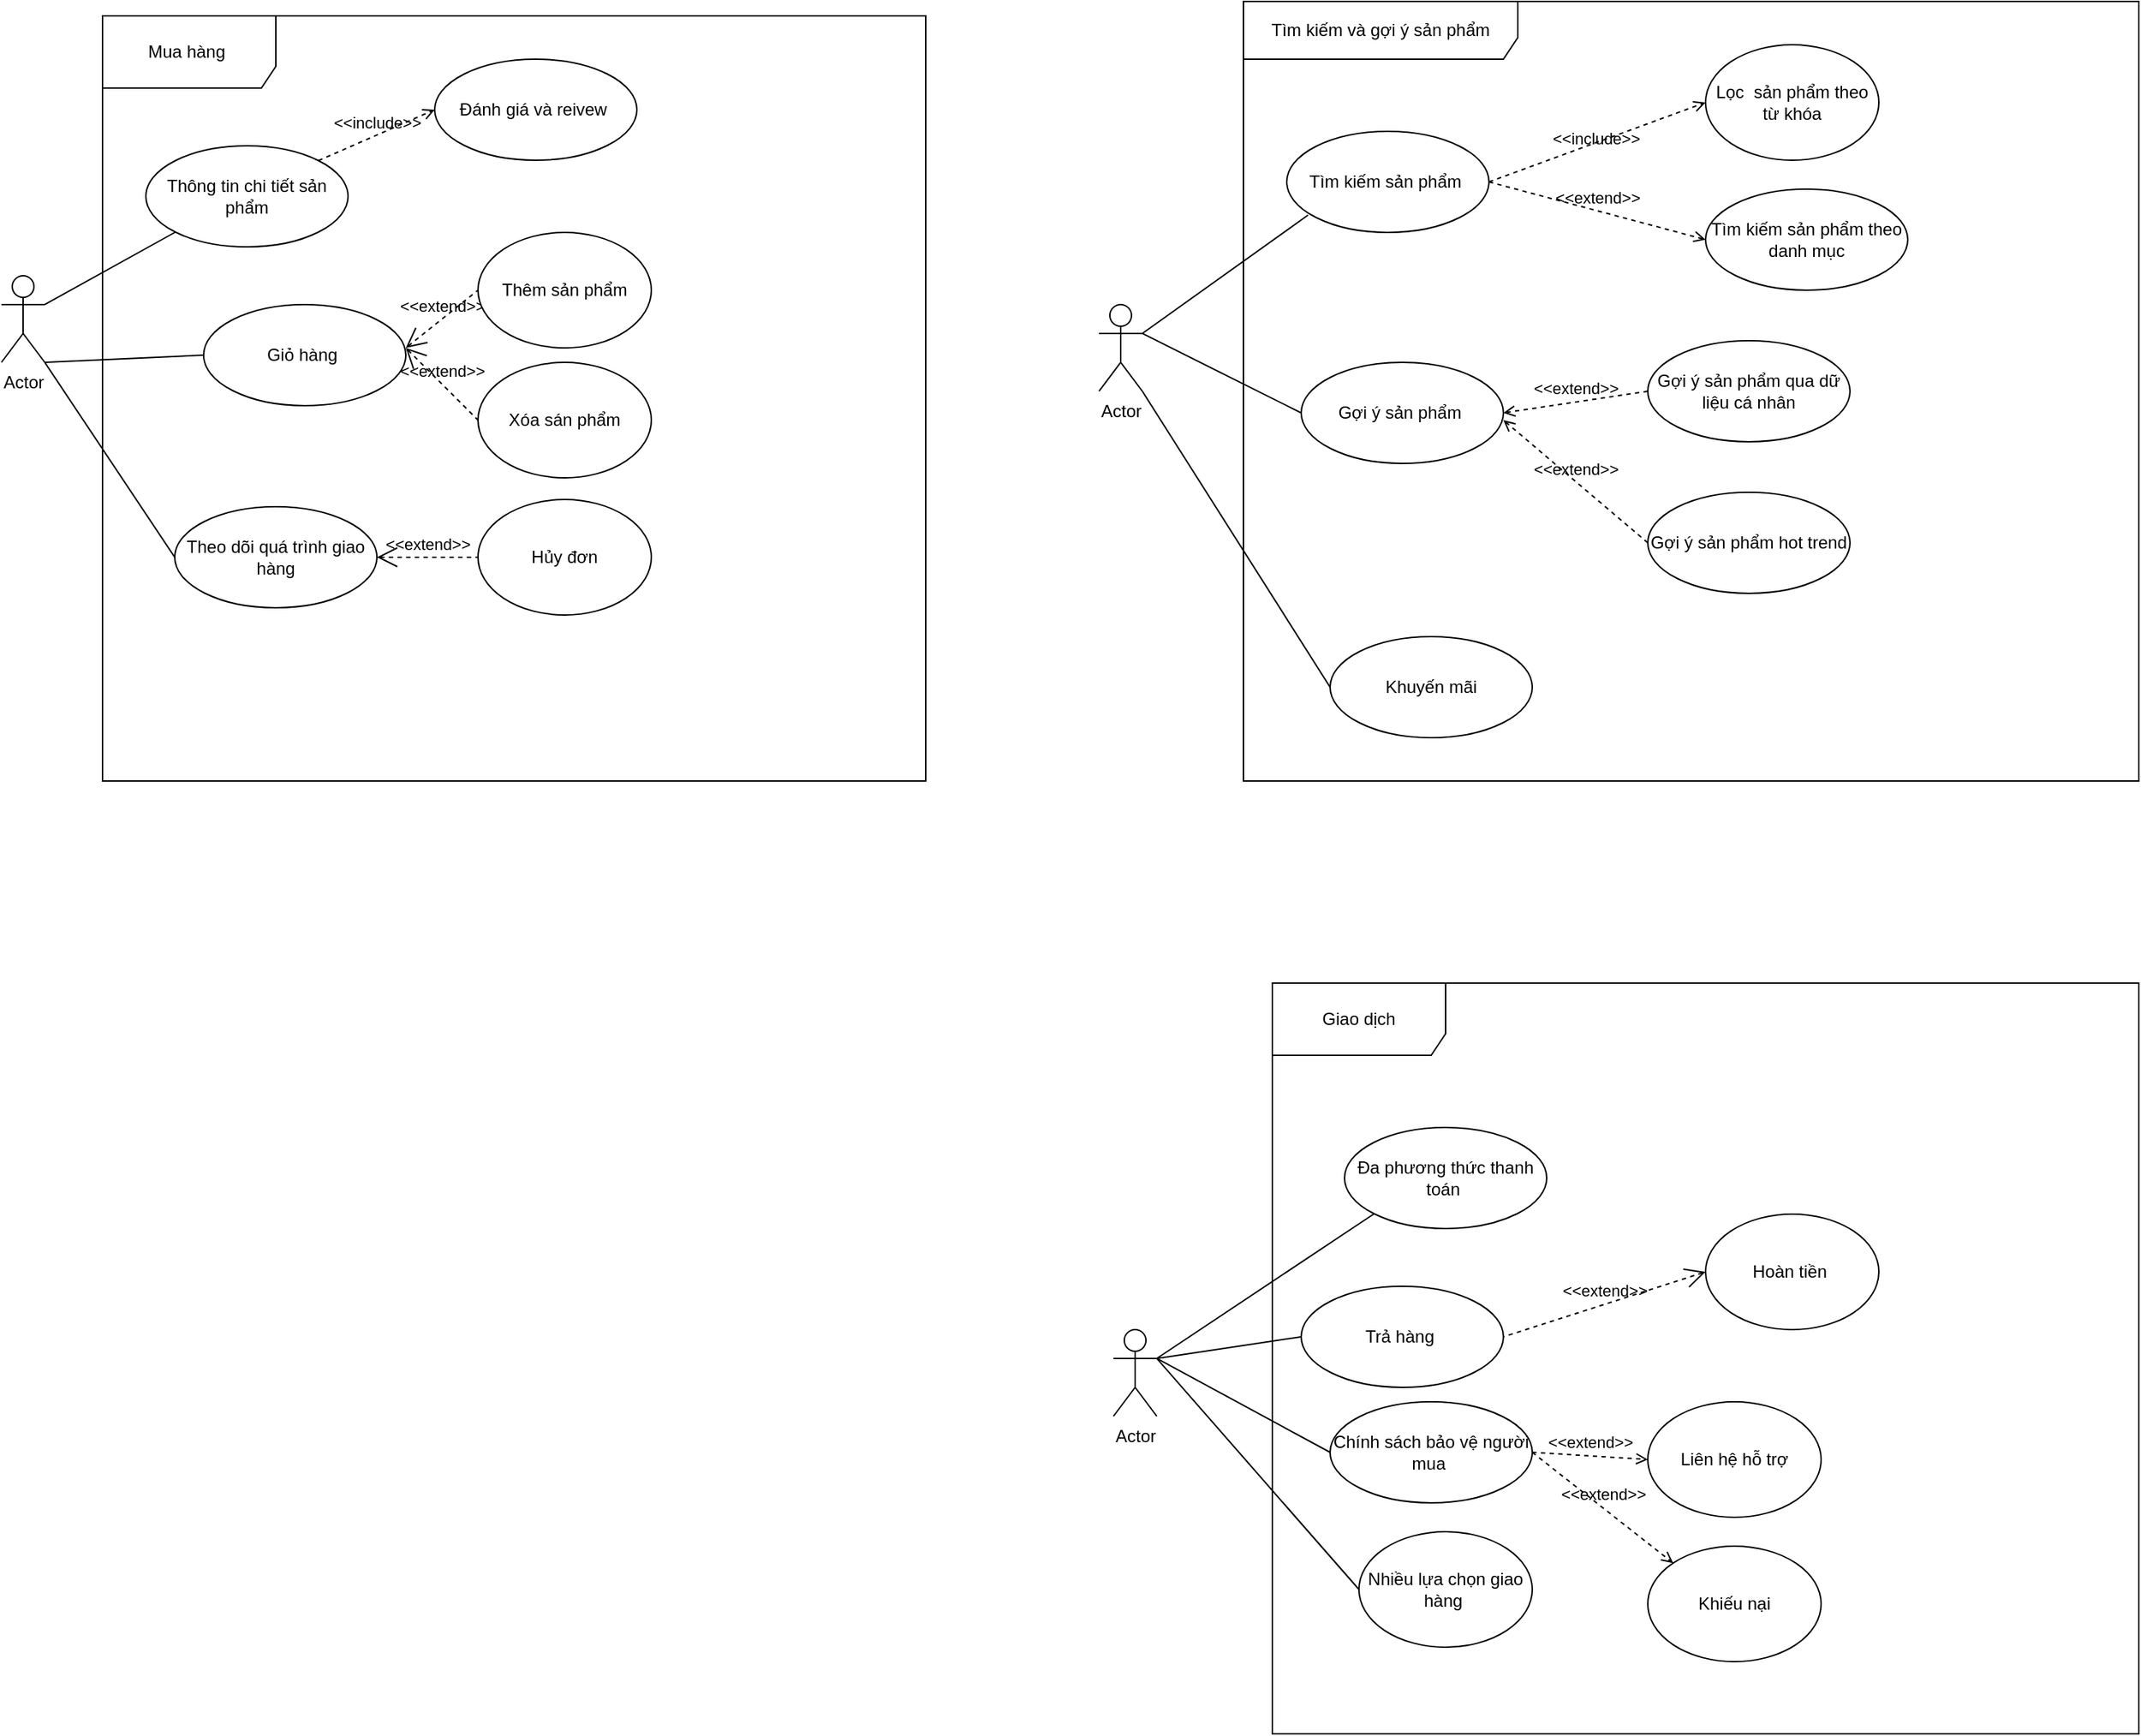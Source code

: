 <mxfile version="26.1.1">
  <diagram name="Trang-1" id="1v5QNmgpW-E35e3ePi3R">
    <mxGraphModel dx="3695" dy="1494" grid="1" gridSize="10" guides="1" tooltips="1" connect="1" arrows="1" fold="1" page="1" pageScale="1" pageWidth="827" pageHeight="1169" math="0" shadow="0">
      <root>
        <mxCell id="0" />
        <mxCell id="1" parent="0" />
        <mxCell id="I32CnrrPBJyiHDefyji5-1" value="Actor" style="shape=umlActor;verticalLabelPosition=bottom;verticalAlign=top;html=1;" parent="1" vertex="1">
          <mxGeometry x="50" y="270" width="30" height="60" as="geometry" />
        </mxCell>
        <mxCell id="I32CnrrPBJyiHDefyji5-5" value="Tìm kiếm sản phẩm&amp;nbsp;" style="ellipse;whiteSpace=wrap;html=1;" parent="1" vertex="1">
          <mxGeometry x="180" y="150" width="140" height="70" as="geometry" />
        </mxCell>
        <mxCell id="I32CnrrPBJyiHDefyji5-6" value="Tìm kiếm sản phẩm theo danh mục" style="ellipse;whiteSpace=wrap;html=1;" parent="1" vertex="1">
          <mxGeometry x="470" y="190" width="140" height="70" as="geometry" />
        </mxCell>
        <mxCell id="I32CnrrPBJyiHDefyji5-7" value="Gợi ý sản phẩm&amp;nbsp;" style="ellipse;whiteSpace=wrap;html=1;" parent="1" vertex="1">
          <mxGeometry x="190" y="310" width="140" height="70" as="geometry" />
        </mxCell>
        <mxCell id="I32CnrrPBJyiHDefyji5-8" value="Khuyến mãi" style="ellipse;whiteSpace=wrap;html=1;" parent="1" vertex="1">
          <mxGeometry x="210" y="500" width="140" height="70" as="geometry" />
        </mxCell>
        <mxCell id="I32CnrrPBJyiHDefyji5-9" value="Gợi ý sản phẩm qua dữ liệu cá nhân" style="ellipse;whiteSpace=wrap;html=1;" parent="1" vertex="1">
          <mxGeometry x="430" y="295" width="140" height="70" as="geometry" />
        </mxCell>
        <mxCell id="I32CnrrPBJyiHDefyji5-10" value="Gợi ý sản phẩm hot trend" style="ellipse;whiteSpace=wrap;html=1;" parent="1" vertex="1">
          <mxGeometry x="430" y="400" width="140" height="70" as="geometry" />
        </mxCell>
        <mxCell id="I32CnrrPBJyiHDefyji5-11" value="Tìm kiếm và gợi ý sản phẩm" style="shape=umlFrame;whiteSpace=wrap;html=1;pointerEvents=0;width=190;height=40;" parent="1" vertex="1">
          <mxGeometry x="150" y="60" width="620" height="540" as="geometry" />
        </mxCell>
        <mxCell id="I32CnrrPBJyiHDefyji5-14" value="" style="endArrow=none;html=1;rounded=0;exitX=1;exitY=0.333;exitDx=0;exitDy=0;exitPerimeter=0;entryX=0.105;entryY=0.829;entryDx=0;entryDy=0;entryPerimeter=0;" parent="1" source="I32CnrrPBJyiHDefyji5-1" target="I32CnrrPBJyiHDefyji5-5" edge="1">
          <mxGeometry relative="1" as="geometry">
            <mxPoint x="340" y="250" as="sourcePoint" />
            <mxPoint x="500" y="250" as="targetPoint" />
          </mxGeometry>
        </mxCell>
        <mxCell id="I32CnrrPBJyiHDefyji5-16" value="" style="endArrow=none;html=1;rounded=0;exitX=1;exitY=0.333;exitDx=0;exitDy=0;exitPerimeter=0;entryX=0;entryY=0.5;entryDx=0;entryDy=0;" parent="1" source="I32CnrrPBJyiHDefyji5-1" target="I32CnrrPBJyiHDefyji5-7" edge="1">
          <mxGeometry relative="1" as="geometry">
            <mxPoint x="340" y="250" as="sourcePoint" />
            <mxPoint x="500" y="250" as="targetPoint" />
          </mxGeometry>
        </mxCell>
        <mxCell id="I32CnrrPBJyiHDefyji5-17" value="" style="endArrow=none;html=1;rounded=0;exitX=1;exitY=1;exitDx=0;exitDy=0;exitPerimeter=0;entryX=0;entryY=0.5;entryDx=0;entryDy=0;" parent="1" source="I32CnrrPBJyiHDefyji5-1" target="I32CnrrPBJyiHDefyji5-8" edge="1">
          <mxGeometry relative="1" as="geometry">
            <mxPoint x="230" y="300" as="sourcePoint" />
            <mxPoint x="500" y="250" as="targetPoint" />
          </mxGeometry>
        </mxCell>
        <mxCell id="I32CnrrPBJyiHDefyji5-20" value="Mua hàng&amp;nbsp;" style="shape=umlFrame;whiteSpace=wrap;html=1;pointerEvents=0;width=120;height=50;" parent="1" vertex="1">
          <mxGeometry x="-640" y="70" width="570" height="530" as="geometry" />
        </mxCell>
        <mxCell id="I32CnrrPBJyiHDefyji5-21" value="Thông tin chi tiết sản phẩm" style="ellipse;whiteSpace=wrap;html=1;" parent="1" vertex="1">
          <mxGeometry x="-610" y="160" width="140" height="70" as="geometry" />
        </mxCell>
        <mxCell id="I32CnrrPBJyiHDefyji5-22" value="Đánh giá và reivew&amp;nbsp;" style="ellipse;whiteSpace=wrap;html=1;" parent="1" vertex="1">
          <mxGeometry x="-410" y="100" width="140" height="70" as="geometry" />
        </mxCell>
        <mxCell id="I32CnrrPBJyiHDefyji5-23" value="Giỏ hàng&amp;nbsp;" style="ellipse;whiteSpace=wrap;html=1;" parent="1" vertex="1">
          <mxGeometry x="-570" y="270" width="140" height="70" as="geometry" />
        </mxCell>
        <mxCell id="I32CnrrPBJyiHDefyji5-24" value="Theo dõi quá trình giao hàng" style="ellipse;whiteSpace=wrap;html=1;" parent="1" vertex="1">
          <mxGeometry x="-590" y="410" width="140" height="70" as="geometry" />
        </mxCell>
        <mxCell id="I32CnrrPBJyiHDefyji5-26" value="Actor" style="shape=umlActor;verticalLabelPosition=bottom;verticalAlign=top;html=1;" parent="1" vertex="1">
          <mxGeometry x="-710" y="250" width="30" height="60" as="geometry" />
        </mxCell>
        <mxCell id="I32CnrrPBJyiHDefyji5-27" value="" style="endArrow=none;html=1;rounded=0;exitX=1;exitY=0.333;exitDx=0;exitDy=0;exitPerimeter=0;entryX=0;entryY=1;entryDx=0;entryDy=0;" parent="1" source="I32CnrrPBJyiHDefyji5-26" target="I32CnrrPBJyiHDefyji5-21" edge="1">
          <mxGeometry relative="1" as="geometry">
            <mxPoint x="-580" y="220" as="sourcePoint" />
            <mxPoint x="-420" y="220" as="targetPoint" />
          </mxGeometry>
        </mxCell>
        <mxCell id="I32CnrrPBJyiHDefyji5-30" value="" style="endArrow=none;html=1;rounded=0;exitX=1;exitY=1;exitDx=0;exitDy=0;exitPerimeter=0;entryX=0;entryY=0.5;entryDx=0;entryDy=0;" parent="1" source="I32CnrrPBJyiHDefyji5-26" target="I32CnrrPBJyiHDefyji5-23" edge="1">
          <mxGeometry relative="1" as="geometry">
            <mxPoint x="-580" y="220" as="sourcePoint" />
            <mxPoint x="-420" y="220" as="targetPoint" />
          </mxGeometry>
        </mxCell>
        <mxCell id="I32CnrrPBJyiHDefyji5-31" value="" style="endArrow=none;html=1;rounded=0;exitX=1;exitY=1;exitDx=0;exitDy=0;exitPerimeter=0;entryX=0;entryY=0.5;entryDx=0;entryDy=0;" parent="1" source="I32CnrrPBJyiHDefyji5-26" target="I32CnrrPBJyiHDefyji5-24" edge="1">
          <mxGeometry relative="1" as="geometry">
            <mxPoint x="-580" y="220" as="sourcePoint" />
            <mxPoint x="-420" y="220" as="targetPoint" />
          </mxGeometry>
        </mxCell>
        <mxCell id="L-Wov4_XpNil5XZy_HoD-1" value="&amp;lt;&amp;lt;include&amp;gt;&amp;gt;" style="html=1;verticalAlign=bottom;labelBackgroundColor=none;endArrow=open;endFill=0;dashed=1;rounded=0;entryX=0;entryY=0.5;entryDx=0;entryDy=0;exitX=1;exitY=0.5;exitDx=0;exitDy=0;" parent="1" source="I32CnrrPBJyiHDefyji5-5" target="L-Wov4_XpNil5XZy_HoD-2" edge="1">
          <mxGeometry x="-0.044" y="-6" width="160" relative="1" as="geometry">
            <mxPoint x="320" y="170" as="sourcePoint" />
            <mxPoint x="320" y="185" as="targetPoint" />
            <mxPoint as="offset" />
          </mxGeometry>
        </mxCell>
        <mxCell id="L-Wov4_XpNil5XZy_HoD-2" value="Lọc&amp;nbsp; sản phẩm theo từ khóa" style="ellipse;whiteSpace=wrap;html=1;" parent="1" vertex="1">
          <mxGeometry x="470" y="90" width="120" height="80" as="geometry" />
        </mxCell>
        <mxCell id="L-Wov4_XpNil5XZy_HoD-5" value="&amp;lt;&amp;lt;extend&amp;gt;&amp;gt;" style="html=1;verticalAlign=bottom;labelBackgroundColor=none;endArrow=open;endFill=0;dashed=1;rounded=0;exitX=0;exitY=0.5;exitDx=0;exitDy=0;entryX=1;entryY=0.5;entryDx=0;entryDy=0;" parent="1" source="I32CnrrPBJyiHDefyji5-9" target="I32CnrrPBJyiHDefyji5-7" edge="1">
          <mxGeometry width="160" relative="1" as="geometry">
            <mxPoint x="450" y="310" as="sourcePoint" />
            <mxPoint x="610" y="310" as="targetPoint" />
          </mxGeometry>
        </mxCell>
        <mxCell id="L-Wov4_XpNil5XZy_HoD-8" value="&amp;lt;&amp;lt;extend&amp;gt;&amp;gt;" style="html=1;verticalAlign=bottom;labelBackgroundColor=none;endArrow=open;endFill=0;dashed=1;rounded=0;exitX=0;exitY=0.5;exitDx=0;exitDy=0;" parent="1" source="I32CnrrPBJyiHDefyji5-10" edge="1">
          <mxGeometry width="160" relative="1" as="geometry">
            <mxPoint x="470" y="350" as="sourcePoint" />
            <mxPoint x="330" y="350" as="targetPoint" />
          </mxGeometry>
        </mxCell>
        <mxCell id="L-Wov4_XpNil5XZy_HoD-11" value="&amp;lt;&amp;lt;extend&amp;gt;&amp;gt;" style="html=1;verticalAlign=bottom;labelBackgroundColor=none;endArrow=open;endFill=0;dashed=1;rounded=0;exitX=1;exitY=0.5;exitDx=0;exitDy=0;entryX=0;entryY=0.5;entryDx=0;entryDy=0;" parent="1" source="I32CnrrPBJyiHDefyji5-5" target="I32CnrrPBJyiHDefyji5-6" edge="1">
          <mxGeometry width="160" relative="1" as="geometry">
            <mxPoint x="440" y="340" as="sourcePoint" />
            <mxPoint x="340" y="355" as="targetPoint" />
          </mxGeometry>
        </mxCell>
        <mxCell id="L-Wov4_XpNil5XZy_HoD-15" value="&amp;lt;&amp;lt;include&amp;gt;&amp;gt;" style="html=1;verticalAlign=bottom;labelBackgroundColor=none;endArrow=open;endFill=0;dashed=1;rounded=0;exitX=1;exitY=0;exitDx=0;exitDy=0;entryX=0;entryY=0.5;entryDx=0;entryDy=0;" parent="1" source="I32CnrrPBJyiHDefyji5-21" target="I32CnrrPBJyiHDefyji5-22" edge="1">
          <mxGeometry width="160" relative="1" as="geometry">
            <mxPoint x="-430" y="300" as="sourcePoint" />
            <mxPoint x="-270" y="300" as="targetPoint" />
          </mxGeometry>
        </mxCell>
        <mxCell id="L-Wov4_XpNil5XZy_HoD-17" value="&amp;lt;&amp;lt;extend&amp;gt;&amp;gt;" style="edgeStyle=none;html=1;startArrow=open;endArrow=none;startSize=12;verticalAlign=bottom;dashed=1;labelBackgroundColor=none;rounded=0;entryX=0;entryY=0.5;entryDx=0;entryDy=0;" parent="1" target="L-Wov4_XpNil5XZy_HoD-22" edge="1">
          <mxGeometry width="160" relative="1" as="geometry">
            <mxPoint x="-430" y="300" as="sourcePoint" />
            <mxPoint x="-270" y="300" as="targetPoint" />
          </mxGeometry>
        </mxCell>
        <mxCell id="L-Wov4_XpNil5XZy_HoD-20" value="&amp;lt;&amp;lt;extend&amp;gt;&amp;gt;" style="edgeStyle=none;html=1;startArrow=open;endArrow=none;startSize=12;verticalAlign=bottom;dashed=1;labelBackgroundColor=none;rounded=0;entryX=0;entryY=0.5;entryDx=0;entryDy=0;" parent="1" target="L-Wov4_XpNil5XZy_HoD-21" edge="1">
          <mxGeometry width="160" relative="1" as="geometry">
            <mxPoint x="-430" y="300" as="sourcePoint" />
            <mxPoint x="-270" y="300" as="targetPoint" />
          </mxGeometry>
        </mxCell>
        <mxCell id="L-Wov4_XpNil5XZy_HoD-21" value="Thêm sản phẩm" style="ellipse;whiteSpace=wrap;html=1;" parent="1" vertex="1">
          <mxGeometry x="-380" y="220" width="120" height="80" as="geometry" />
        </mxCell>
        <mxCell id="L-Wov4_XpNil5XZy_HoD-22" value="Xóa sán phẩm" style="ellipse;whiteSpace=wrap;html=1;" parent="1" vertex="1">
          <mxGeometry x="-380" y="310" width="120" height="80" as="geometry" />
        </mxCell>
        <mxCell id="L-Wov4_XpNil5XZy_HoD-25" value="Hủy đơn" style="ellipse;whiteSpace=wrap;html=1;" parent="1" vertex="1">
          <mxGeometry x="-380" y="405" width="120" height="80" as="geometry" />
        </mxCell>
        <mxCell id="L-Wov4_XpNil5XZy_HoD-26" value="&amp;lt;&amp;lt;extend&amp;gt;&amp;gt;" style="edgeStyle=none;html=1;startArrow=open;endArrow=none;startSize=12;verticalAlign=bottom;dashed=1;labelBackgroundColor=none;rounded=0;exitX=1;exitY=0.5;exitDx=0;exitDy=0;entryX=0;entryY=0.5;entryDx=0;entryDy=0;" parent="1" source="I32CnrrPBJyiHDefyji5-24" target="L-Wov4_XpNil5XZy_HoD-25" edge="1">
          <mxGeometry width="160" relative="1" as="geometry">
            <mxPoint x="-430" y="300" as="sourcePoint" />
            <mxPoint x="-270" y="300" as="targetPoint" />
          </mxGeometry>
        </mxCell>
        <mxCell id="L-Wov4_XpNil5XZy_HoD-43" value="Giao dịch" style="shape=umlFrame;whiteSpace=wrap;html=1;pointerEvents=0;width=120;height=50;" parent="1" vertex="1">
          <mxGeometry x="170" y="740" width="600" height="520" as="geometry" />
        </mxCell>
        <mxCell id="L-Wov4_XpNil5XZy_HoD-44" value="Đa phương thức thanh toán&amp;nbsp;" style="ellipse;whiteSpace=wrap;html=1;" parent="1" vertex="1">
          <mxGeometry x="220" y="840" width="140" height="70" as="geometry" />
        </mxCell>
        <mxCell id="L-Wov4_XpNil5XZy_HoD-47" value="Chính sách bảo vệ người mua&amp;nbsp;" style="ellipse;whiteSpace=wrap;html=1;" parent="1" vertex="1">
          <mxGeometry x="210" y="1030" width="140" height="70" as="geometry" />
        </mxCell>
        <mxCell id="L-Wov4_XpNil5XZy_HoD-48" value="" style="endArrow=none;html=1;rounded=0;exitX=1;exitY=0.333;exitDx=0;exitDy=0;exitPerimeter=0;entryX=0;entryY=1;entryDx=0;entryDy=0;" parent="1" source="L-Wov4_XpNil5XZy_HoD-59" target="L-Wov4_XpNil5XZy_HoD-44" edge="1">
          <mxGeometry relative="1" as="geometry">
            <mxPoint x="130" y="940" as="sourcePoint" />
            <mxPoint x="390" y="890" as="targetPoint" />
          </mxGeometry>
        </mxCell>
        <mxCell id="L-Wov4_XpNil5XZy_HoD-49" value="" style="endArrow=none;html=1;rounded=0;exitX=1;exitY=0.333;exitDx=0;exitDy=0;exitPerimeter=0;entryX=0;entryY=0.5;entryDx=0;entryDy=0;" parent="1" source="L-Wov4_XpNil5XZy_HoD-59" target="L-Wov4_XpNil5XZy_HoD-46" edge="1">
          <mxGeometry relative="1" as="geometry">
            <mxPoint x="130" y="980" as="sourcePoint" />
            <mxPoint x="390" y="890" as="targetPoint" />
          </mxGeometry>
        </mxCell>
        <mxCell id="L-Wov4_XpNil5XZy_HoD-50" value="" style="endArrow=none;html=1;rounded=0;entryX=0;entryY=0.5;entryDx=0;entryDy=0;exitX=1;exitY=0.333;exitDx=0;exitDy=0;exitPerimeter=0;" parent="1" source="L-Wov4_XpNil5XZy_HoD-59" target="L-Wov4_XpNil5XZy_HoD-47" edge="1">
          <mxGeometry relative="1" as="geometry">
            <mxPoint x="130" y="980" as="sourcePoint" />
            <mxPoint x="390" y="890" as="targetPoint" />
          </mxGeometry>
        </mxCell>
        <mxCell id="L-Wov4_XpNil5XZy_HoD-59" value="Actor" style="shape=umlActor;verticalLabelPosition=bottom;verticalAlign=top;html=1;outlineConnect=0;" parent="1" vertex="1">
          <mxGeometry x="60" y="980.0" width="30" height="60" as="geometry" />
        </mxCell>
        <mxCell id="L-Wov4_XpNil5XZy_HoD-60" value="Nhiều lựa chọn giao hàng&amp;nbsp;" style="ellipse;whiteSpace=wrap;html=1;" parent="1" vertex="1">
          <mxGeometry x="230" y="1120" width="120" height="80" as="geometry" />
        </mxCell>
        <mxCell id="L-Wov4_XpNil5XZy_HoD-64" value="" style="endArrow=none;html=1;rounded=0;exitX=1;exitY=0.333;exitDx=0;exitDy=0;exitPerimeter=0;entryX=0;entryY=0.5;entryDx=0;entryDy=0;" parent="1" source="L-Wov4_XpNil5XZy_HoD-59" target="L-Wov4_XpNil5XZy_HoD-60" edge="1">
          <mxGeometry relative="1" as="geometry">
            <mxPoint x="100" y="1010" as="sourcePoint" />
            <mxPoint x="210" y="965" as="targetPoint" />
          </mxGeometry>
        </mxCell>
        <mxCell id="L-Wov4_XpNil5XZy_HoD-65" value="Hoàn tiền&amp;nbsp;" style="ellipse;whiteSpace=wrap;html=1;" parent="1" vertex="1">
          <mxGeometry x="470" y="900" width="120" height="80" as="geometry" />
        </mxCell>
        <mxCell id="L-Wov4_XpNil5XZy_HoD-66" value="&amp;lt;&amp;lt;extend&amp;gt;&amp;gt;" style="edgeStyle=none;html=1;startArrow=open;endArrow=none;startSize=12;verticalAlign=bottom;dashed=1;labelBackgroundColor=none;rounded=0;exitX=0;exitY=0.5;exitDx=0;exitDy=0;entryX=1;entryY=0.5;entryDx=0;entryDy=0;" parent="1" source="L-Wov4_XpNil5XZy_HoD-65" target="L-Wov4_XpNil5XZy_HoD-46" edge="1">
          <mxGeometry width="160" relative="1" as="geometry">
            <mxPoint x="380" y="1140" as="sourcePoint" />
            <mxPoint x="410" y="960" as="targetPoint" />
          </mxGeometry>
        </mxCell>
        <mxCell id="L-Wov4_XpNil5XZy_HoD-46" value="Trả hàng&amp;nbsp;" style="ellipse;whiteSpace=wrap;html=1;" parent="1" vertex="1">
          <mxGeometry x="190" y="950" width="140" height="70" as="geometry" />
        </mxCell>
        <mxCell id="L-Wov4_XpNil5XZy_HoD-68" value="Liên hệ hỗ trợ" style="ellipse;whiteSpace=wrap;html=1;" parent="1" vertex="1">
          <mxGeometry x="430" y="1030" width="120" height="80" as="geometry" />
        </mxCell>
        <mxCell id="L-Wov4_XpNil5XZy_HoD-69" value="&amp;lt;&amp;lt;extend&amp;gt;&amp;gt;" style="html=1;verticalAlign=bottom;labelBackgroundColor=none;endArrow=open;endFill=0;dashed=1;rounded=0;exitX=1;exitY=0.5;exitDx=0;exitDy=0;entryX=0;entryY=0.5;entryDx=0;entryDy=0;" parent="1" source="L-Wov4_XpNil5XZy_HoD-47" target="L-Wov4_XpNil5XZy_HoD-68" edge="1">
          <mxGeometry width="160" relative="1" as="geometry">
            <mxPoint x="400" y="1020" as="sourcePoint" />
            <mxPoint x="560" y="1020" as="targetPoint" />
          </mxGeometry>
        </mxCell>
        <mxCell id="L-Wov4_XpNil5XZy_HoD-70" value="Khiếu nại" style="ellipse;whiteSpace=wrap;html=1;" parent="1" vertex="1">
          <mxGeometry x="430" y="1130" width="120" height="80" as="geometry" />
        </mxCell>
        <mxCell id="L-Wov4_XpNil5XZy_HoD-71" value="&amp;lt;&amp;lt;extend&amp;gt;&amp;gt;" style="html=1;verticalAlign=bottom;labelBackgroundColor=none;endArrow=open;endFill=0;dashed=1;rounded=0;exitX=1;exitY=0.5;exitDx=0;exitDy=0;entryX=0;entryY=0;entryDx=0;entryDy=0;" parent="1" source="L-Wov4_XpNil5XZy_HoD-47" target="L-Wov4_XpNil5XZy_HoD-70" edge="1">
          <mxGeometry width="160" relative="1" as="geometry">
            <mxPoint x="400" y="1020" as="sourcePoint" />
            <mxPoint x="560" y="1020" as="targetPoint" />
          </mxGeometry>
        </mxCell>
      </root>
    </mxGraphModel>
  </diagram>
</mxfile>
